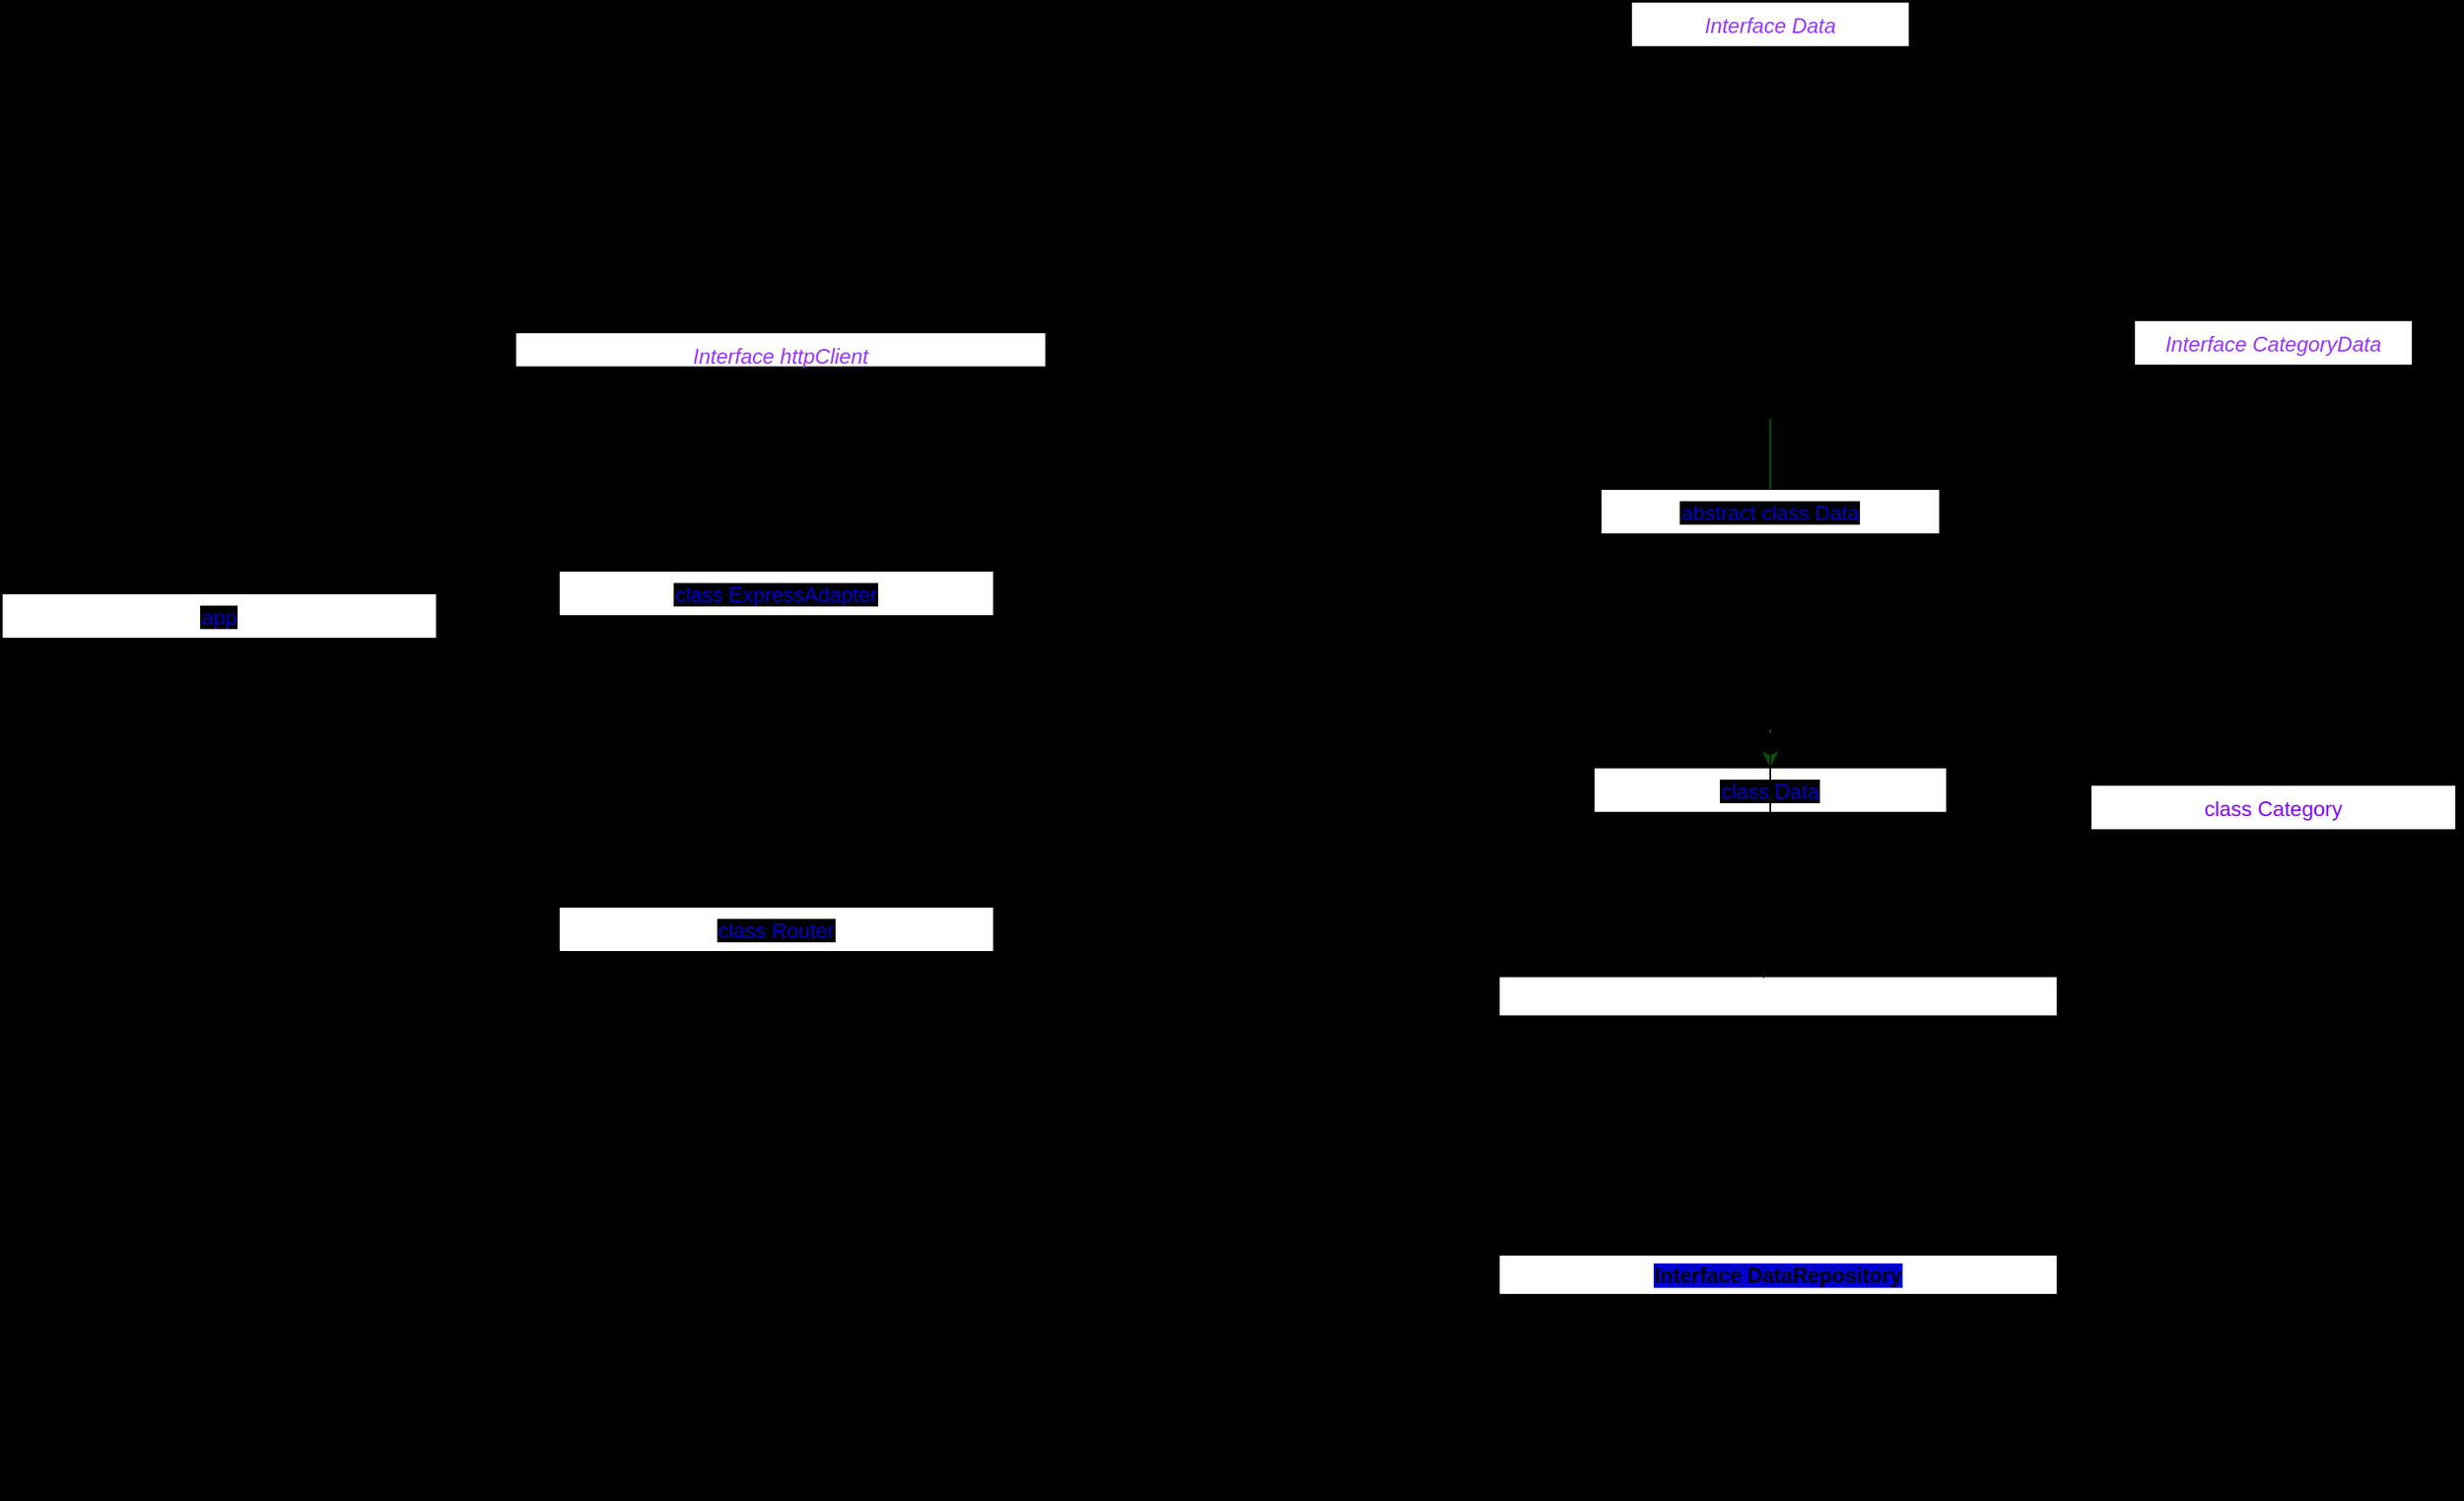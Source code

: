 <mxfile version="21.5.0" type="github">
  <diagram id="C5RBs43oDa-KdzZeNtuy" name="Page-1">
    <mxGraphModel dx="2466" dy="914" grid="1" gridSize="10" guides="1" tooltips="1" connect="1" arrows="1" fold="1" page="1" pageScale="1" pageWidth="827" pageHeight="1169" background="#000000" math="0" shadow="0">
      <root>
        <mxCell id="WIyWlLk6GJQsqaUBKTNV-0" />
        <mxCell id="WIyWlLk6GJQsqaUBKTNV-1" parent="WIyWlLk6GJQsqaUBKTNV-0" />
        <mxCell id="zkfFHV4jXpPFQw0GAbJ--0" value="Interface Data" style="swimlane;fontStyle=2;align=center;verticalAlign=top;childLayout=stackLayout;horizontal=1;startSize=26;horizontalStack=0;resizeParent=1;resizeLast=0;collapsible=1;marginBottom=0;rounded=0;shadow=0;strokeWidth=1;fontColor=#9933FF;" parent="WIyWlLk6GJQsqaUBKTNV-1" vertex="1">
          <mxGeometry x="136" width="160" height="240" as="geometry">
            <mxRectangle x="230" y="140" width="160" height="26" as="alternateBounds" />
          </mxGeometry>
        </mxCell>
        <mxCell id="zkfFHV4jXpPFQw0GAbJ--4" value="" style="line;html=1;strokeWidth=1;align=left;verticalAlign=middle;spacingTop=-1;spacingLeft=3;spacingRight=3;rotatable=0;labelPosition=right;points=[];portConstraint=eastwest;" parent="zkfFHV4jXpPFQw0GAbJ--0" vertex="1">
          <mxGeometry y="26" width="160" height="8" as="geometry" />
        </mxCell>
        <mxCell id="zkfFHV4jXpPFQw0GAbJ--2" value="id: number&#xa;title: string&#xa;description?:  string&#xa;category: Category&#xa;tags?: string&#xa;content: []&#xa;createdDate: Date&#xa;modifiedDate: Date&#xa;author: string&#xa;source?: string&#xa;relatedLinks?: string&#xa;&#xa;" style="text;align=left;verticalAlign=top;spacingLeft=4;spacingRight=4;overflow=hidden;rotatable=0;points=[[0,0.5],[1,0.5]];portConstraint=eastwest;rounded=0;shadow=0;html=0;" parent="zkfFHV4jXpPFQw0GAbJ--0" vertex="1">
          <mxGeometry y="34" width="160" height="206" as="geometry" />
        </mxCell>
        <mxCell id="zkfFHV4jXpPFQw0GAbJ--17" value="class Category" style="swimlane;fontStyle=0;align=center;verticalAlign=top;childLayout=stackLayout;horizontal=1;startSize=26;horizontalStack=0;resizeParent=1;resizeLast=0;collapsible=1;marginBottom=0;rounded=0;shadow=0;strokeWidth=1;fontColor=#7F00FF;" parent="WIyWlLk6GJQsqaUBKTNV-1" vertex="1">
          <mxGeometry x="400" y="450" width="210" height="100" as="geometry">
            <mxRectangle x="550" y="140" width="160" height="26" as="alternateBounds" />
          </mxGeometry>
        </mxCell>
        <mxCell id="zkfFHV4jXpPFQw0GAbJ--19" value="constructor(protected: categoryData)&#xa;&#xa;&#xa;" style="text;align=left;verticalAlign=top;spacingLeft=4;spacingRight=4;overflow=hidden;rotatable=0;points=[[0,0.5],[1,0.5]];portConstraint=eastwest;rounded=0;shadow=0;html=0;" parent="zkfFHV4jXpPFQw0GAbJ--17" vertex="1">
          <mxGeometry y="26" width="210" height="44" as="geometry" />
        </mxCell>
        <mxCell id="zkfFHV4jXpPFQw0GAbJ--6" value="abstract class Data" style="swimlane;fontStyle=0;align=center;verticalAlign=top;childLayout=stackLayout;horizontal=1;startSize=26;horizontalStack=0;resizeParent=1;resizeLast=0;collapsible=1;marginBottom=0;rounded=0;shadow=0;strokeWidth=1;fontColor=#0000CC;labelBackgroundColor=#000000;" parent="WIyWlLk6GJQsqaUBKTNV-1" vertex="1">
          <mxGeometry x="118.5" y="280" width="195" height="138" as="geometry">
            <mxRectangle x="130" y="380" width="160" height="26" as="alternateBounds" />
          </mxGeometry>
        </mxCell>
        <mxCell id="zkfFHV4jXpPFQw0GAbJ--9" value="" style="line;html=1;strokeWidth=1;align=left;verticalAlign=middle;spacingTop=-1;spacingLeft=3;spacingRight=3;rotatable=0;labelPosition=right;points=[];portConstraint=eastwest;" parent="zkfFHV4jXpPFQw0GAbJ--6" vertex="1">
          <mxGeometry y="26" width="195" height="8" as="geometry" />
        </mxCell>
        <mxCell id="ptX4-ruooxOIK4lB3qM3-6" value="constructor(protected data: Data[])&lt;br&gt;getData(data: Data[]): Data[]&lt;br&gt;getters and setters()" style="text;html=1;align=center;verticalAlign=middle;resizable=0;points=[];autosize=1;strokeColor=none;fillColor=none;" parent="zkfFHV4jXpPFQw0GAbJ--6" vertex="1">
          <mxGeometry y="34" width="195" height="60" as="geometry" />
        </mxCell>
        <mxCell id="ptX4-ruooxOIK4lB3qM3-5" value="" style="endArrow=none;html=1;rounded=0;fillColor=#008a00;strokeColor=#005700;" parent="WIyWlLk6GJQsqaUBKTNV-1" source="zkfFHV4jXpPFQw0GAbJ--6" edge="1" target="zkfFHV4jXpPFQw0GAbJ--2">
          <mxGeometry width="50" height="50" relative="1" as="geometry">
            <mxPoint x="390" y="370" as="sourcePoint" />
            <mxPoint x="330" y="240" as="targetPoint" />
          </mxGeometry>
        </mxCell>
        <mxCell id="ptX4-ruooxOIK4lB3qM3-17" value="&lt;span style=&quot;background-color: rgb(255, 255, 255);&quot;&gt;&lt;font color=&quot;#ffffff&quot;&gt;Interface DataService&lt;/font&gt;&lt;/span&gt;" style="swimlane;whiteSpace=wrap;html=1;" parent="WIyWlLk6GJQsqaUBKTNV-1" vertex="1">
          <mxGeometry x="60" y="560" width="321" height="140" as="geometry" />
        </mxCell>
        <mxCell id="ptX4-ruooxOIK4lB3qM3-18" value="get(): Promise&amp;lt;Data[]&amp;gt;&lt;br&gt;getByName(name: string): Promise&amp;lt;Data[]&amp;gt;&lt;br&gt;getByCategory(category: string): Promise&amp;lt;Data[]&amp;gt;&lt;br&gt;create(data: Data[]): Promise&amp;lt;Data[]&amp;gt;&lt;br&gt;update(data: Data[]): Promise&amp;lt;Data[]&amp;gt;&lt;br&gt;delete(id: number): Promise&amp;lt;void&amp;gt;" style="text;html=1;align=center;verticalAlign=middle;resizable=0;points=[];autosize=1;strokeColor=none;fillColor=none;" parent="ptX4-ruooxOIK4lB3qM3-17" vertex="1">
          <mxGeometry x="15.5" y="30" width="290" height="100" as="geometry" />
        </mxCell>
        <mxCell id="cZ1L9cpAIoTVbBd9k1GY-0" value="&lt;span style=&quot;background-color: rgb(0, 0, 204);&quot;&gt;Interface DataRepository&lt;/span&gt;" style="swimlane;whiteSpace=wrap;html=1;" vertex="1" parent="WIyWlLk6GJQsqaUBKTNV-1">
          <mxGeometry x="60" y="720" width="321" height="140" as="geometry" />
        </mxCell>
        <mxCell id="cZ1L9cpAIoTVbBd9k1GY-1" value="index(data: Data[]): Promise&amp;lt;Data[]&amp;gt;&lt;br&gt;save(data: Data[]): Promise&amp;lt;Data[]&amp;gt;&lt;br&gt;update(data: Data[]): Promise&amp;lt;Data[]&amp;gt;&lt;br&gt;destroy(id: number): Promise&amp;lt;void&amp;gt;" style="text;html=1;align=center;verticalAlign=middle;resizable=0;points=[];autosize=1;strokeColor=none;fillColor=none;" vertex="1" parent="cZ1L9cpAIoTVbBd9k1GY-0">
          <mxGeometry x="45.5" y="45" width="230" height="70" as="geometry" />
        </mxCell>
        <mxCell id="cZ1L9cpAIoTVbBd9k1GY-3" value="" style="endArrow=classic;html=1;rounded=0;exitX=0.5;exitY=1;exitDx=0;exitDy=0;strokeColor=#005700;fillColor=#008a00;" edge="1" parent="WIyWlLk6GJQsqaUBKTNV-1" source="zkfFHV4jXpPFQw0GAbJ--6" target="cZ1L9cpAIoTVbBd9k1GY-6">
          <mxGeometry width="50" height="50" relative="1" as="geometry">
            <mxPoint x="435" y="438.0" as="sourcePoint" />
            <mxPoint x="365" y="480" as="targetPoint" />
            <Array as="points" />
          </mxGeometry>
        </mxCell>
        <mxCell id="cZ1L9cpAIoTVbBd9k1GY-24" style="edgeStyle=orthogonalEdgeStyle;rounded=0;orthogonalLoop=1;jettySize=auto;html=1;exitX=0.5;exitY=1;exitDx=0;exitDy=0;entryX=0.474;entryY=0.009;entryDx=0;entryDy=0;entryPerimeter=0;" edge="1" parent="WIyWlLk6GJQsqaUBKTNV-1" source="cZ1L9cpAIoTVbBd9k1GY-6" target="ptX4-ruooxOIK4lB3qM3-17">
          <mxGeometry relative="1" as="geometry" />
        </mxCell>
        <mxCell id="cZ1L9cpAIoTVbBd9k1GY-6" value="class Data" style="swimlane;fontStyle=0;align=center;verticalAlign=top;childLayout=stackLayout;horizontal=1;startSize=26;horizontalStack=0;resizeParent=1;resizeLast=0;collapsible=1;marginBottom=0;rounded=0;shadow=0;strokeWidth=1;fontColor=#0000CC;labelBackgroundColor=#000000;" vertex="1" parent="WIyWlLk6GJQsqaUBKTNV-1">
          <mxGeometry x="114.5" y="440" width="203" height="90" as="geometry">
            <mxRectangle x="130" y="380" width="160" height="26" as="alternateBounds" />
          </mxGeometry>
        </mxCell>
        <mxCell id="cZ1L9cpAIoTVbBd9k1GY-7" value="" style="line;html=1;strokeWidth=1;align=left;verticalAlign=middle;spacingTop=-1;spacingLeft=3;spacingRight=3;rotatable=0;labelPosition=right;points=[];portConstraint=eastwest;" vertex="1" parent="cZ1L9cpAIoTVbBd9k1GY-6">
          <mxGeometry y="26" width="203" height="8" as="geometry" />
        </mxCell>
        <mxCell id="cZ1L9cpAIoTVbBd9k1GY-36" style="edgeStyle=orthogonalEdgeStyle;rounded=0;orthogonalLoop=1;jettySize=auto;html=1;" edge="1" parent="cZ1L9cpAIoTVbBd9k1GY-6" source="cZ1L9cpAIoTVbBd9k1GY-8">
          <mxGeometry relative="1" as="geometry">
            <mxPoint x="101.5" y="-20.0" as="targetPoint" />
          </mxGeometry>
        </mxCell>
        <mxCell id="cZ1L9cpAIoTVbBd9k1GY-8" value="constructor(protected data: Data[]) {&lt;br&gt;super(data)" style="text;html=1;align=center;verticalAlign=middle;resizable=0;points=[];autosize=1;strokeColor=none;fillColor=none;" vertex="1" parent="cZ1L9cpAIoTVbBd9k1GY-6">
          <mxGeometry y="34" width="203" height="40" as="geometry" />
        </mxCell>
        <mxCell id="cZ1L9cpAIoTVbBd9k1GY-12" value="Interface CategoryData" style="swimlane;fontStyle=2;align=center;verticalAlign=top;childLayout=stackLayout;horizontal=1;startSize=26;horizontalStack=0;resizeParent=1;resizeLast=0;collapsible=1;marginBottom=0;rounded=0;shadow=0;strokeWidth=1;fontColor=#9933FF;" vertex="1" parent="WIyWlLk6GJQsqaUBKTNV-1">
          <mxGeometry x="425" y="183" width="160" height="234" as="geometry">
            <mxRectangle x="230" y="140" width="160" height="26" as="alternateBounds" />
          </mxGeometry>
        </mxCell>
        <mxCell id="cZ1L9cpAIoTVbBd9k1GY-13" value="" style="line;html=1;strokeWidth=1;align=left;verticalAlign=middle;spacingTop=-1;spacingLeft=3;spacingRight=3;rotatable=0;labelPosition=right;points=[];portConstraint=eastwest;" vertex="1" parent="cZ1L9cpAIoTVbBd9k1GY-12">
          <mxGeometry y="26" width="160" height="8" as="geometry" />
        </mxCell>
        <mxCell id="cZ1L9cpAIoTVbBd9k1GY-15" value="id: number&lt;br&gt;name: string&lt;br&gt;description?: string&lt;br&gt;&lt;br&gt;getId(): number&lt;br style=&quot;padding: 0px; margin: 0px;&quot;&gt;setId(): void&lt;br style=&quot;padding: 0px; margin: 0px;&quot;&gt;&lt;br style=&quot;padding: 0px; margin: 0px;&quot;&gt;getName(): string&lt;br style=&quot;padding: 0px; margin: 0px;&quot;&gt;setName(): void&lt;br style=&quot;padding: 0px; margin: 0px;&quot;&gt;&lt;br style=&quot;padding: 0px; margin: 0px;&quot;&gt;getDescription(): string&lt;br style=&quot;padding: 0px; margin: 0px;&quot;&gt;setDescription(): void&lt;div style=&quot;padding: 0px; margin: 0px;&quot;&gt;&lt;br style=&quot;padding: 0px; margin: 0px; text-align: left;&quot;&gt;&lt;/div&gt;" style="text;html=1;align=center;verticalAlign=middle;resizable=0;points=[];autosize=1;strokeColor=none;fillColor=none;" vertex="1" parent="cZ1L9cpAIoTVbBd9k1GY-12">
          <mxGeometry y="34" width="160" height="200" as="geometry" />
        </mxCell>
        <mxCell id="cZ1L9cpAIoTVbBd9k1GY-35" style="edgeStyle=orthogonalEdgeStyle;rounded=0;orthogonalLoop=1;jettySize=auto;html=1;" edge="1" parent="cZ1L9cpAIoTVbBd9k1GY-12" source="cZ1L9cpAIoTVbBd9k1GY-15" target="cZ1L9cpAIoTVbBd9k1GY-15">
          <mxGeometry relative="1" as="geometry" />
        </mxCell>
        <mxCell id="cZ1L9cpAIoTVbBd9k1GY-19" style="edgeStyle=orthogonalEdgeStyle;rounded=0;orthogonalLoop=1;jettySize=auto;html=1;entryX=0.5;entryY=0;entryDx=0;entryDy=0;" edge="1" parent="WIyWlLk6GJQsqaUBKTNV-1" source="cZ1L9cpAIoTVbBd9k1GY-15" target="zkfFHV4jXpPFQw0GAbJ--17">
          <mxGeometry relative="1" as="geometry" />
        </mxCell>
        <mxCell id="cZ1L9cpAIoTVbBd9k1GY-23" style="edgeStyle=orthogonalEdgeStyle;rounded=0;orthogonalLoop=1;jettySize=auto;html=1;entryX=0.006;entryY=0.722;entryDx=0;entryDy=0;entryPerimeter=0;" edge="1" parent="WIyWlLk6GJQsqaUBKTNV-1" source="cZ1L9cpAIoTVbBd9k1GY-8" target="zkfFHV4jXpPFQw0GAbJ--19">
          <mxGeometry relative="1" as="geometry" />
        </mxCell>
        <mxCell id="cZ1L9cpAIoTVbBd9k1GY-25" style="edgeStyle=orthogonalEdgeStyle;rounded=0;orthogonalLoop=1;jettySize=auto;html=1;entryX=0.5;entryY=0;entryDx=0;entryDy=0;" edge="1" parent="WIyWlLk6GJQsqaUBKTNV-1" source="ptX4-ruooxOIK4lB3qM3-18" target="cZ1L9cpAIoTVbBd9k1GY-0">
          <mxGeometry relative="1" as="geometry" />
        </mxCell>
        <mxCell id="cZ1L9cpAIoTVbBd9k1GY-28" value="class Router" style="swimlane;fontStyle=0;align=center;verticalAlign=top;childLayout=stackLayout;horizontal=1;startSize=26;horizontalStack=0;resizeParent=1;resizeLast=0;collapsible=1;marginBottom=0;rounded=0;shadow=0;strokeWidth=1;fontColor=#0000CC;labelBackgroundColor=#000000;" vertex="1" parent="WIyWlLk6GJQsqaUBKTNV-1">
          <mxGeometry x="-480" y="520" width="250" height="90" as="geometry">
            <mxRectangle x="130" y="380" width="160" height="26" as="alternateBounds" />
          </mxGeometry>
        </mxCell>
        <mxCell id="cZ1L9cpAIoTVbBd9k1GY-29" value="" style="line;html=1;strokeWidth=1;align=left;verticalAlign=middle;spacingTop=-1;spacingLeft=3;spacingRight=3;rotatable=0;labelPosition=right;points=[];portConstraint=eastwest;" vertex="1" parent="cZ1L9cpAIoTVbBd9k1GY-28">
          <mxGeometry y="26" width="250" height="8" as="geometry" />
        </mxCell>
        <mxCell id="cZ1L9cpAIoTVbBd9k1GY-30" value="constructor(protected httpClient:httpClient&lt;br&gt;) {}" style="text;html=1;align=center;verticalAlign=middle;resizable=0;points=[];autosize=1;strokeColor=none;fillColor=none;" vertex="1" parent="cZ1L9cpAIoTVbBd9k1GY-28">
          <mxGeometry y="34" width="250" height="40" as="geometry" />
        </mxCell>
        <mxCell id="cZ1L9cpAIoTVbBd9k1GY-31" value="Interface httpClient" style="swimlane;fontStyle=2;align=center;verticalAlign=top;childLayout=stackLayout;horizontal=1;startSize=20;horizontalStack=0;resizeParent=1;resizeLast=0;collapsible=1;marginBottom=0;rounded=0;shadow=0;strokeWidth=1;fontColor=#9933FF;" vertex="1" parent="WIyWlLk6GJQsqaUBKTNV-1">
          <mxGeometry x="-505" y="190" width="305" height="100" as="geometry">
            <mxRectangle x="230" y="140" width="160" height="26" as="alternateBounds" />
          </mxGeometry>
        </mxCell>
        <mxCell id="cZ1L9cpAIoTVbBd9k1GY-32" value="" style="line;html=1;strokeWidth=1;align=left;verticalAlign=middle;spacingTop=-1;spacingLeft=3;spacingRight=3;rotatable=0;labelPosition=right;points=[];portConstraint=eastwest;" vertex="1" parent="cZ1L9cpAIoTVbBd9k1GY-31">
          <mxGeometry y="20" width="305" height="8" as="geometry" />
        </mxCell>
        <mxCell id="cZ1L9cpAIoTVbBd9k1GY-34" value="&lt;div&gt;on(method: string, url: string, callback: Function): void&lt;/div&gt;&lt;div&gt;&amp;nbsp; &amp;nbsp; listen(port: number): void&lt;/div&gt;" style="text;html=1;align=center;verticalAlign=middle;resizable=0;points=[];autosize=1;strokeColor=none;fillColor=none;" vertex="1" parent="cZ1L9cpAIoTVbBd9k1GY-31">
          <mxGeometry y="28" width="305" height="40" as="geometry" />
        </mxCell>
        <mxCell id="cZ1L9cpAIoTVbBd9k1GY-37" value="class ExpressAdapter" style="swimlane;fontStyle=0;align=center;verticalAlign=top;childLayout=stackLayout;horizontal=1;startSize=26;horizontalStack=0;resizeParent=1;resizeLast=0;collapsible=1;marginBottom=0;rounded=0;shadow=0;strokeWidth=1;fontColor=#0000CC;labelBackgroundColor=#000000;" vertex="1" parent="WIyWlLk6GJQsqaUBKTNV-1">
          <mxGeometry x="-480" y="327" width="250" height="160" as="geometry">
            <mxRectangle x="130" y="380" width="160" height="26" as="alternateBounds" />
          </mxGeometry>
        </mxCell>
        <mxCell id="cZ1L9cpAIoTVbBd9k1GY-38" value="" style="line;html=1;strokeWidth=1;align=left;verticalAlign=middle;spacingTop=-1;spacingLeft=3;spacingRight=3;rotatable=0;labelPosition=right;points=[];portConstraint=eastwest;" vertex="1" parent="cZ1L9cpAIoTVbBd9k1GY-37">
          <mxGeometry y="26" width="250" as="geometry" />
        </mxCell>
        <mxCell id="cZ1L9cpAIoTVbBd9k1GY-39" value="app: any&lt;br&gt;port: number&lt;br&gt;&lt;br&gt;constructor() {&lt;br&gt;&lt;div&gt;this.app = express()&lt;/div&gt;&lt;div&gt;&amp;nbsp; &amp;nbsp; &amp;nbsp; &amp;nbsp; this.app.use(express.json())&lt;/div&gt;&amp;nbsp; &amp;nbsp; &amp;nbsp; &amp;nbsp; this.port = this.port}" style="text;html=1;align=center;verticalAlign=middle;resizable=0;points=[];autosize=1;strokeColor=none;fillColor=none;" vertex="1" parent="cZ1L9cpAIoTVbBd9k1GY-37">
          <mxGeometry y="26" width="250" height="110" as="geometry" />
        </mxCell>
        <mxCell id="cZ1L9cpAIoTVbBd9k1GY-44" value="app" style="swimlane;fontStyle=0;align=center;verticalAlign=top;childLayout=stackLayout;horizontal=1;startSize=26;horizontalStack=0;resizeParent=1;resizeLast=0;collapsible=1;marginBottom=0;rounded=0;shadow=0;strokeWidth=1;fontColor=#0000CC;labelBackgroundColor=#000000;" vertex="1" parent="WIyWlLk6GJQsqaUBKTNV-1">
          <mxGeometry x="-800" y="340" width="250" height="134" as="geometry">
            <mxRectangle x="130" y="380" width="160" height="26" as="alternateBounds" />
          </mxGeometry>
        </mxCell>
        <mxCell id="cZ1L9cpAIoTVbBd9k1GY-45" value="" style="line;html=1;strokeWidth=1;align=left;verticalAlign=middle;spacingTop=-1;spacingLeft=3;spacingRight=3;rotatable=0;labelPosition=right;points=[];portConstraint=eastwest;" vertex="1" parent="cZ1L9cpAIoTVbBd9k1GY-44">
          <mxGeometry y="26" width="250" height="8" as="geometry" />
        </mxCell>
        <mxCell id="cZ1L9cpAIoTVbBd9k1GY-46" value="&lt;div&gt;const client = new ExpressAdapter()&lt;/div&gt;&lt;div&gt;const port = 3000&lt;/div&gt;&lt;div&gt;client.listen(port)&lt;/div&gt;&lt;div&gt;const router = new Router(client)&lt;/div&gt;&lt;div&gt;router.init()&lt;/div&gt;&lt;div&gt;&lt;br&gt;&lt;/div&gt;" style="text;html=1;align=center;verticalAlign=middle;resizable=0;points=[];autosize=1;strokeColor=none;fillColor=none;" vertex="1" parent="cZ1L9cpAIoTVbBd9k1GY-44">
          <mxGeometry y="34" width="250" height="100" as="geometry" />
        </mxCell>
      </root>
    </mxGraphModel>
  </diagram>
</mxfile>
